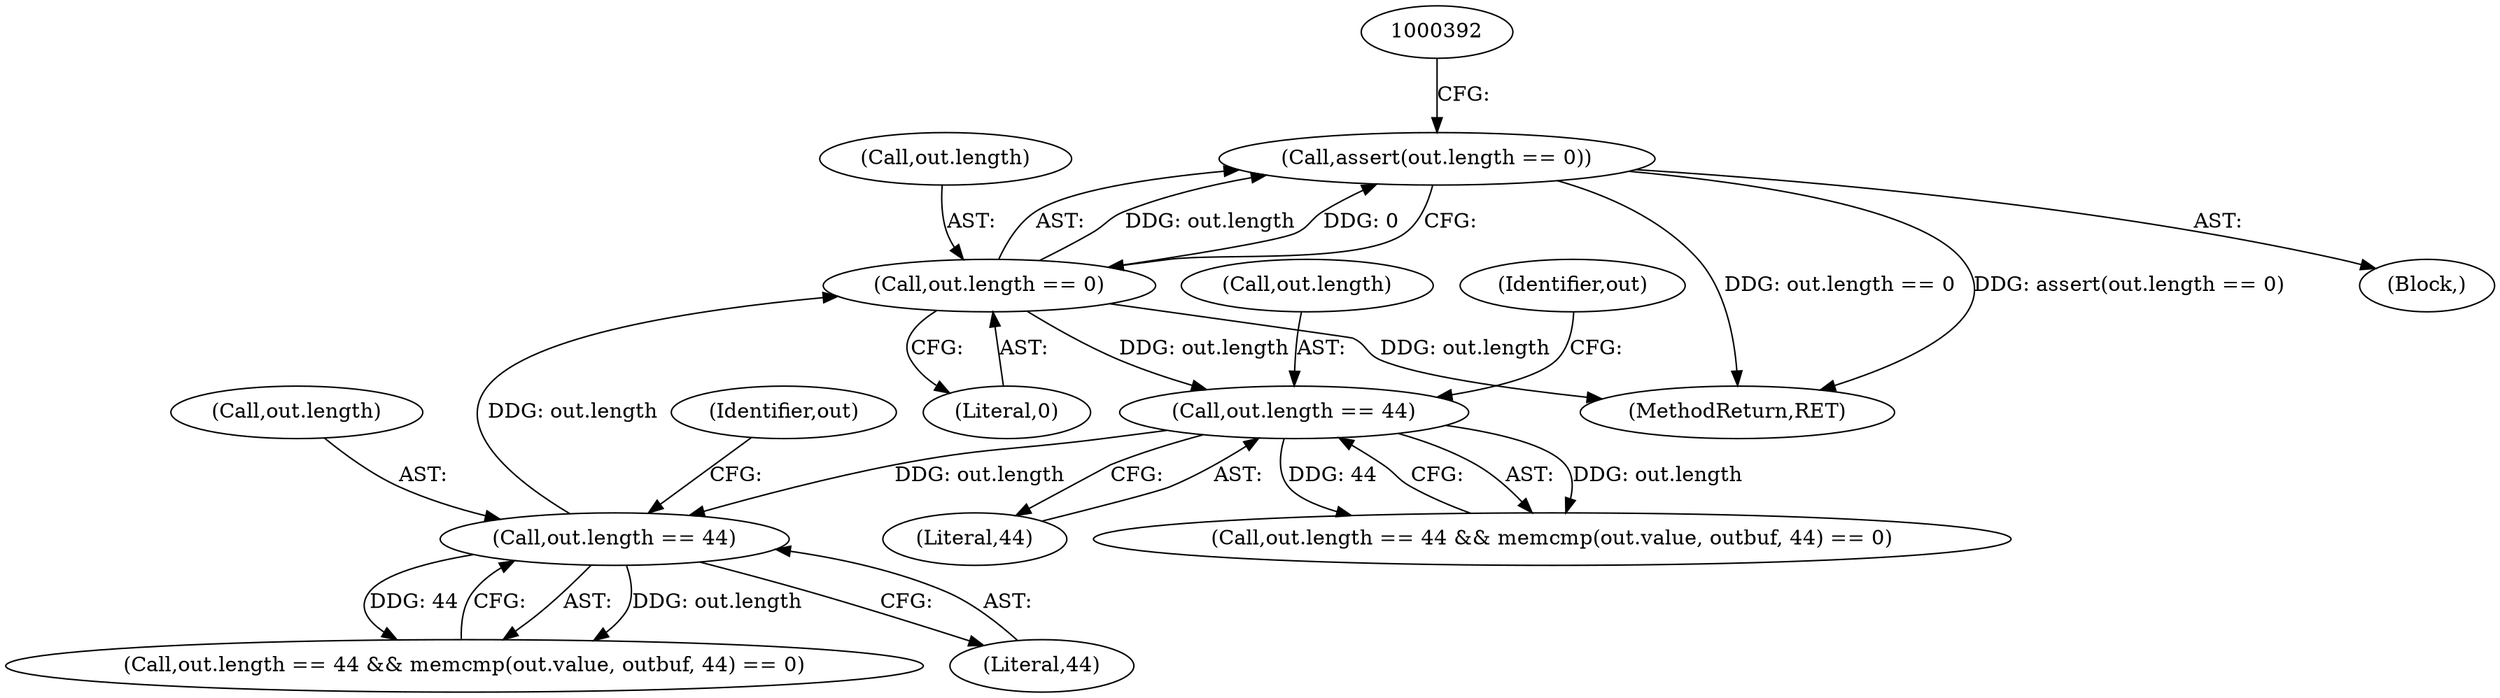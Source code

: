 digraph "0_krb5_82dc33da50338ac84c7b4102dc6513d897d0506a_11@API" {
"1000385" [label="(Call,assert(out.length == 0))"];
"1000386" [label="(Call,out.length == 0)"];
"1000349" [label="(Call,out.length == 44)"];
"1000289" [label="(Call,out.length == 44)"];
"1000348" [label="(Call,out.length == 44 && memcmp(out.value, outbuf, 44) == 0)"];
"1000290" [label="(Call,out.length)"];
"1000406" [label="(MethodReturn,RET)"];
"1000390" [label="(Literal,0)"];
"1000183" [label="(Block,)"];
"1000297" [label="(Identifier,out)"];
"1000288" [label="(Call,out.length == 44 && memcmp(out.value, outbuf, 44) == 0)"];
"1000357" [label="(Identifier,out)"];
"1000353" [label="(Literal,44)"];
"1000289" [label="(Call,out.length == 44)"];
"1000350" [label="(Call,out.length)"];
"1000385" [label="(Call,assert(out.length == 0))"];
"1000386" [label="(Call,out.length == 0)"];
"1000349" [label="(Call,out.length == 44)"];
"1000387" [label="(Call,out.length)"];
"1000293" [label="(Literal,44)"];
"1000385" -> "1000183"  [label="AST: "];
"1000385" -> "1000386"  [label="CFG: "];
"1000386" -> "1000385"  [label="AST: "];
"1000392" -> "1000385"  [label="CFG: "];
"1000385" -> "1000406"  [label="DDG: out.length == 0"];
"1000385" -> "1000406"  [label="DDG: assert(out.length == 0)"];
"1000386" -> "1000385"  [label="DDG: out.length"];
"1000386" -> "1000385"  [label="DDG: 0"];
"1000386" -> "1000390"  [label="CFG: "];
"1000387" -> "1000386"  [label="AST: "];
"1000390" -> "1000386"  [label="AST: "];
"1000386" -> "1000406"  [label="DDG: out.length"];
"1000386" -> "1000289"  [label="DDG: out.length"];
"1000349" -> "1000386"  [label="DDG: out.length"];
"1000349" -> "1000348"  [label="AST: "];
"1000349" -> "1000353"  [label="CFG: "];
"1000350" -> "1000349"  [label="AST: "];
"1000353" -> "1000349"  [label="AST: "];
"1000357" -> "1000349"  [label="CFG: "];
"1000348" -> "1000349"  [label="CFG: "];
"1000349" -> "1000348"  [label="DDG: out.length"];
"1000349" -> "1000348"  [label="DDG: 44"];
"1000289" -> "1000349"  [label="DDG: out.length"];
"1000289" -> "1000288"  [label="AST: "];
"1000289" -> "1000293"  [label="CFG: "];
"1000290" -> "1000289"  [label="AST: "];
"1000293" -> "1000289"  [label="AST: "];
"1000297" -> "1000289"  [label="CFG: "];
"1000288" -> "1000289"  [label="CFG: "];
"1000289" -> "1000288"  [label="DDG: out.length"];
"1000289" -> "1000288"  [label="DDG: 44"];
}
